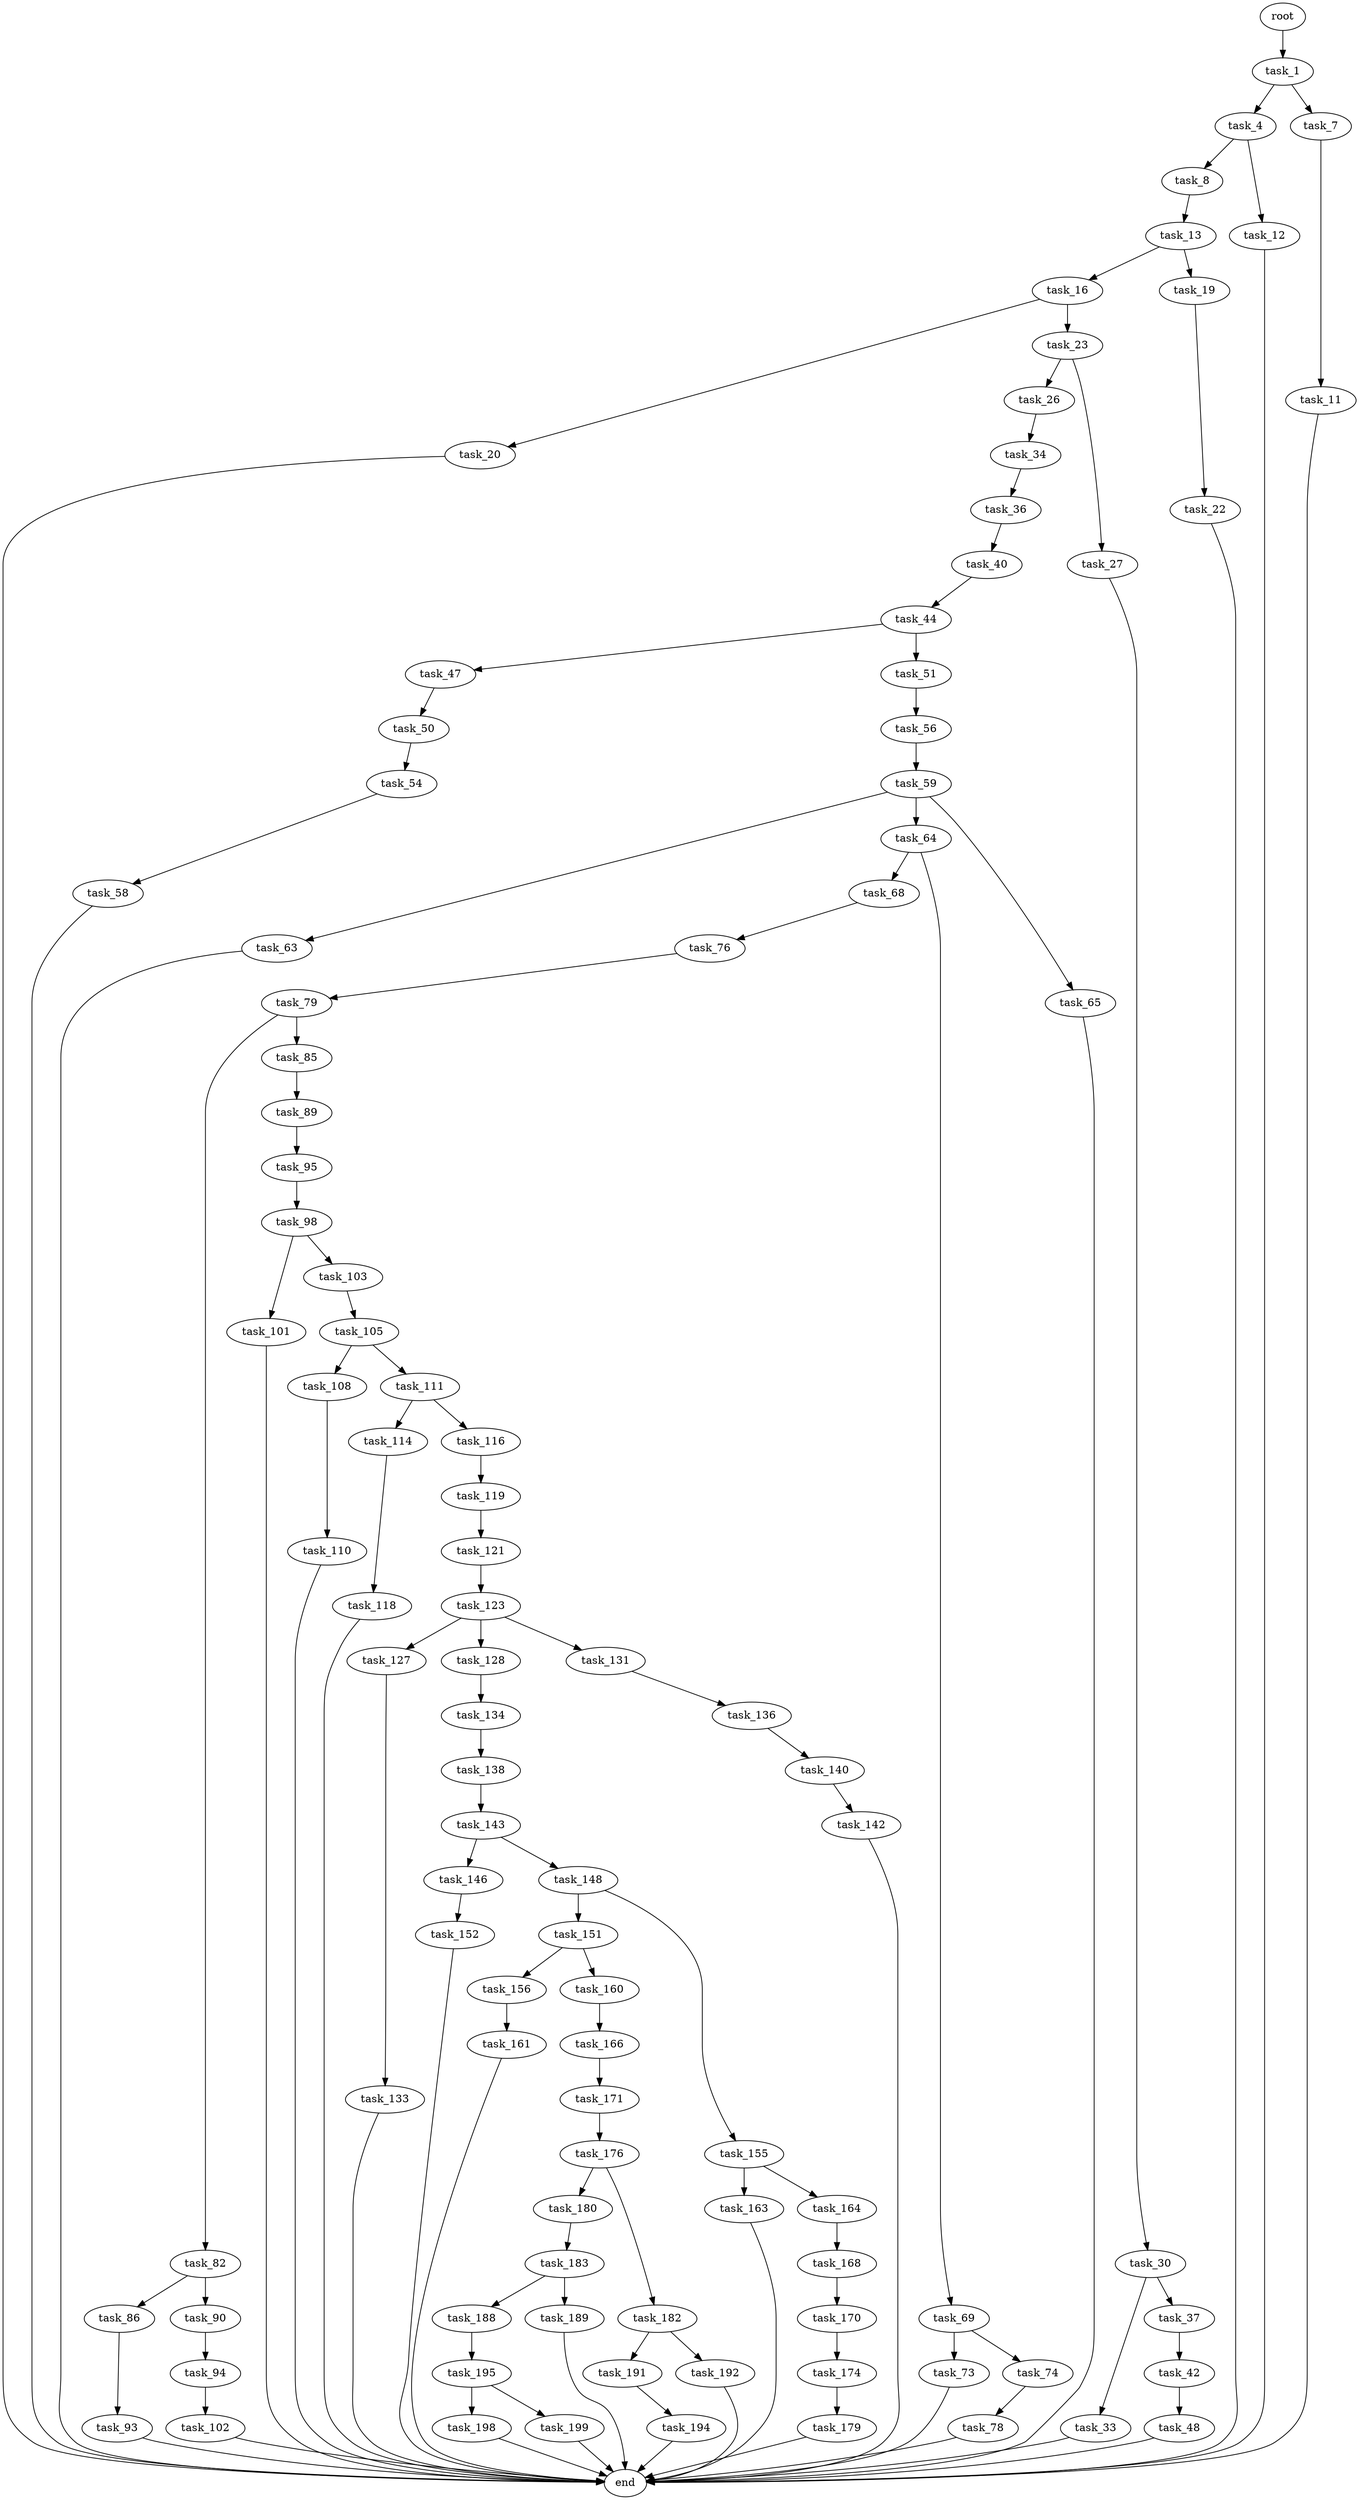 digraph G {
  root [size="0.000000"];
  task_1 [size="149496058260.000000"];
  task_4 [size="320071764911.000000"];
  task_7 [size="423071829953.000000"];
  task_8 [size="29995299847.000000"];
  task_12 [size="192202951020.000000"];
  task_11 [size="752001683264.000000"];
  task_13 [size="404860274886.000000"];
  end [size="0.000000"];
  task_16 [size="206431352519.000000"];
  task_19 [size="7635214434.000000"];
  task_20 [size="265459704796.000000"];
  task_23 [size="8589934592.000000"];
  task_22 [size="402980979326.000000"];
  task_26 [size="10393594364.000000"];
  task_27 [size="134217728000.000000"];
  task_34 [size="554550459113.000000"];
  task_30 [size="1813165533.000000"];
  task_33 [size="41133462652.000000"];
  task_37 [size="187605394808.000000"];
  task_36 [size="1107605816.000000"];
  task_40 [size="549755813888.000000"];
  task_42 [size="3420008021.000000"];
  task_44 [size="368293445632.000000"];
  task_48 [size="142613866245.000000"];
  task_47 [size="368293445632.000000"];
  task_51 [size="1073741824000.000000"];
  task_50 [size="379821608618.000000"];
  task_54 [size="58517579039.000000"];
  task_56 [size="48861097038.000000"];
  task_58 [size="549755813888.000000"];
  task_59 [size="29288771787.000000"];
  task_63 [size="37146736928.000000"];
  task_64 [size="8589934592.000000"];
  task_65 [size="549755813888.000000"];
  task_68 [size="17000939249.000000"];
  task_69 [size="5263197983.000000"];
  task_76 [size="12348896392.000000"];
  task_73 [size="1073741824000.000000"];
  task_74 [size="68719476736.000000"];
  task_78 [size="231928233984.000000"];
  task_79 [size="33679949460.000000"];
  task_82 [size="1073741824000.000000"];
  task_85 [size="185018204136.000000"];
  task_86 [size="4154076283.000000"];
  task_90 [size="601304401256.000000"];
  task_89 [size="280327735428.000000"];
  task_93 [size="549755813888.000000"];
  task_95 [size="8589934592.000000"];
  task_94 [size="549755813888.000000"];
  task_102 [size="134217728000.000000"];
  task_98 [size="15336673030.000000"];
  task_101 [size="1073741824000.000000"];
  task_103 [size="9325998742.000000"];
  task_105 [size="12896157296.000000"];
  task_108 [size="368293445632.000000"];
  task_111 [size="24823497551.000000"];
  task_110 [size="42399568101.000000"];
  task_114 [size="603317751140.000000"];
  task_116 [size="416620030120.000000"];
  task_118 [size="1073741824000.000000"];
  task_119 [size="134217728000.000000"];
  task_121 [size="42003334090.000000"];
  task_123 [size="8288218726.000000"];
  task_127 [size="6417556938.000000"];
  task_128 [size="35535999139.000000"];
  task_131 [size="1073741824000.000000"];
  task_133 [size="26339443316.000000"];
  task_134 [size="61284642912.000000"];
  task_136 [size="2363900323.000000"];
  task_138 [size="23753977246.000000"];
  task_140 [size="782757789696.000000"];
  task_143 [size="1265961419684.000000"];
  task_142 [size="368293445632.000000"];
  task_146 [size="277436496321.000000"];
  task_148 [size="130502835840.000000"];
  task_152 [size="368293445632.000000"];
  task_151 [size="10793894181.000000"];
  task_155 [size="8589934592.000000"];
  task_156 [size="947972064387.000000"];
  task_160 [size="3026863390.000000"];
  task_163 [size="163958250117.000000"];
  task_164 [size="186856482350.000000"];
  task_161 [size="68719476736.000000"];
  task_166 [size="198552491952.000000"];
  task_168 [size="68719476736.000000"];
  task_171 [size="5057913634.000000"];
  task_170 [size="368293445632.000000"];
  task_174 [size="419718899110.000000"];
  task_176 [size="1104943757214.000000"];
  task_179 [size="717417765109.000000"];
  task_180 [size="372938716443.000000"];
  task_182 [size="68719476736.000000"];
  task_183 [size="838640067096.000000"];
  task_191 [size="11677224334.000000"];
  task_192 [size="1712930503.000000"];
  task_188 [size="782757789696.000000"];
  task_189 [size="89328587988.000000"];
  task_195 [size="134217728000.000000"];
  task_194 [size="185464759778.000000"];
  task_198 [size="35058498547.000000"];
  task_199 [size="94320627351.000000"];

  root -> task_1 [size="1.000000"];
  task_1 -> task_4 [size="134217728.000000"];
  task_1 -> task_7 [size="134217728.000000"];
  task_4 -> task_8 [size="838860800.000000"];
  task_4 -> task_12 [size="838860800.000000"];
  task_7 -> task_11 [size="679477248.000000"];
  task_8 -> task_13 [size="838860800.000000"];
  task_12 -> end [size="1.000000"];
  task_11 -> end [size="1.000000"];
  task_13 -> task_16 [size="301989888.000000"];
  task_13 -> task_19 [size="301989888.000000"];
  task_16 -> task_20 [size="679477248.000000"];
  task_16 -> task_23 [size="679477248.000000"];
  task_19 -> task_22 [size="134217728.000000"];
  task_20 -> end [size="1.000000"];
  task_23 -> task_26 [size="33554432.000000"];
  task_23 -> task_27 [size="33554432.000000"];
  task_22 -> end [size="1.000000"];
  task_26 -> task_34 [size="411041792.000000"];
  task_27 -> task_30 [size="209715200.000000"];
  task_34 -> task_36 [size="411041792.000000"];
  task_30 -> task_33 [size="75497472.000000"];
  task_30 -> task_37 [size="75497472.000000"];
  task_33 -> end [size="1.000000"];
  task_37 -> task_42 [size="536870912.000000"];
  task_36 -> task_40 [size="75497472.000000"];
  task_40 -> task_44 [size="536870912.000000"];
  task_42 -> task_48 [size="209715200.000000"];
  task_44 -> task_47 [size="411041792.000000"];
  task_44 -> task_51 [size="411041792.000000"];
  task_48 -> end [size="1.000000"];
  task_47 -> task_50 [size="411041792.000000"];
  task_51 -> task_56 [size="838860800.000000"];
  task_50 -> task_54 [size="301989888.000000"];
  task_54 -> task_58 [size="75497472.000000"];
  task_56 -> task_59 [size="75497472.000000"];
  task_58 -> end [size="1.000000"];
  task_59 -> task_63 [size="33554432.000000"];
  task_59 -> task_64 [size="33554432.000000"];
  task_59 -> task_65 [size="33554432.000000"];
  task_63 -> end [size="1.000000"];
  task_64 -> task_68 [size="33554432.000000"];
  task_64 -> task_69 [size="33554432.000000"];
  task_65 -> end [size="1.000000"];
  task_68 -> task_76 [size="33554432.000000"];
  task_69 -> task_73 [size="134217728.000000"];
  task_69 -> task_74 [size="134217728.000000"];
  task_76 -> task_79 [size="33554432.000000"];
  task_73 -> end [size="1.000000"];
  task_74 -> task_78 [size="134217728.000000"];
  task_78 -> end [size="1.000000"];
  task_79 -> task_82 [size="134217728.000000"];
  task_79 -> task_85 [size="134217728.000000"];
  task_82 -> task_86 [size="838860800.000000"];
  task_82 -> task_90 [size="838860800.000000"];
  task_85 -> task_89 [size="134217728.000000"];
  task_86 -> task_93 [size="209715200.000000"];
  task_90 -> task_94 [size="536870912.000000"];
  task_89 -> task_95 [size="536870912.000000"];
  task_93 -> end [size="1.000000"];
  task_95 -> task_98 [size="33554432.000000"];
  task_94 -> task_102 [size="536870912.000000"];
  task_102 -> end [size="1.000000"];
  task_98 -> task_101 [size="33554432.000000"];
  task_98 -> task_103 [size="33554432.000000"];
  task_101 -> end [size="1.000000"];
  task_103 -> task_105 [size="209715200.000000"];
  task_105 -> task_108 [size="411041792.000000"];
  task_105 -> task_111 [size="411041792.000000"];
  task_108 -> task_110 [size="411041792.000000"];
  task_111 -> task_114 [size="411041792.000000"];
  task_111 -> task_116 [size="411041792.000000"];
  task_110 -> end [size="1.000000"];
  task_114 -> task_118 [size="536870912.000000"];
  task_116 -> task_119 [size="301989888.000000"];
  task_118 -> end [size="1.000000"];
  task_119 -> task_121 [size="209715200.000000"];
  task_121 -> task_123 [size="33554432.000000"];
  task_123 -> task_127 [size="134217728.000000"];
  task_123 -> task_128 [size="134217728.000000"];
  task_123 -> task_131 [size="134217728.000000"];
  task_127 -> task_133 [size="679477248.000000"];
  task_128 -> task_134 [size="679477248.000000"];
  task_131 -> task_136 [size="838860800.000000"];
  task_133 -> end [size="1.000000"];
  task_134 -> task_138 [size="134217728.000000"];
  task_136 -> task_140 [size="75497472.000000"];
  task_138 -> task_143 [size="411041792.000000"];
  task_140 -> task_142 [size="679477248.000000"];
  task_143 -> task_146 [size="838860800.000000"];
  task_143 -> task_148 [size="838860800.000000"];
  task_142 -> end [size="1.000000"];
  task_146 -> task_152 [size="209715200.000000"];
  task_148 -> task_151 [size="536870912.000000"];
  task_148 -> task_155 [size="536870912.000000"];
  task_152 -> end [size="1.000000"];
  task_151 -> task_156 [size="209715200.000000"];
  task_151 -> task_160 [size="209715200.000000"];
  task_155 -> task_163 [size="33554432.000000"];
  task_155 -> task_164 [size="33554432.000000"];
  task_156 -> task_161 [size="838860800.000000"];
  task_160 -> task_166 [size="134217728.000000"];
  task_163 -> end [size="1.000000"];
  task_164 -> task_168 [size="209715200.000000"];
  task_161 -> end [size="1.000000"];
  task_166 -> task_171 [size="134217728.000000"];
  task_168 -> task_170 [size="134217728.000000"];
  task_171 -> task_176 [size="134217728.000000"];
  task_170 -> task_174 [size="411041792.000000"];
  task_174 -> task_179 [size="411041792.000000"];
  task_176 -> task_180 [size="838860800.000000"];
  task_176 -> task_182 [size="838860800.000000"];
  task_179 -> end [size="1.000000"];
  task_180 -> task_183 [size="679477248.000000"];
  task_182 -> task_191 [size="134217728.000000"];
  task_182 -> task_192 [size="134217728.000000"];
  task_183 -> task_188 [size="536870912.000000"];
  task_183 -> task_189 [size="536870912.000000"];
  task_191 -> task_194 [size="33554432.000000"];
  task_192 -> end [size="1.000000"];
  task_188 -> task_195 [size="679477248.000000"];
  task_189 -> end [size="1.000000"];
  task_195 -> task_198 [size="209715200.000000"];
  task_195 -> task_199 [size="209715200.000000"];
  task_194 -> end [size="1.000000"];
  task_198 -> end [size="1.000000"];
  task_199 -> end [size="1.000000"];
}
